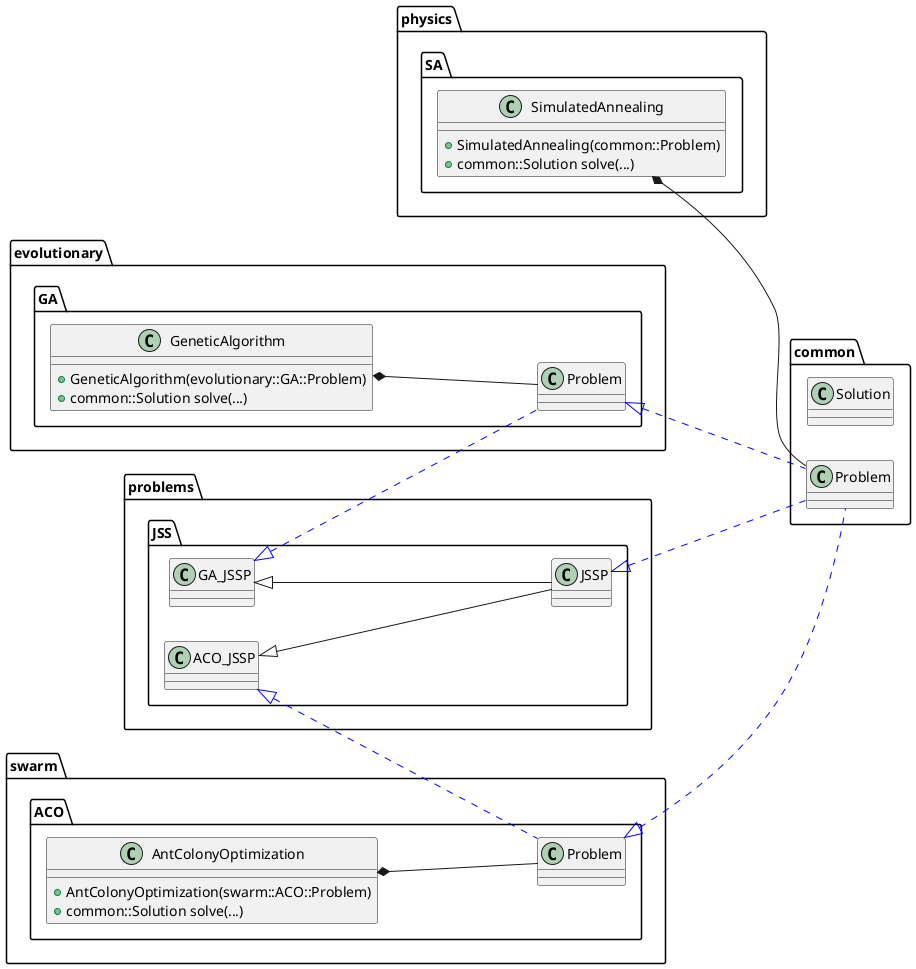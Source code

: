 @startuml ClassHierarchyCpp
left to right direction
set separator ::

class common::Solution {
}

class common::Problem {
}

class physics::SA::SimulatedAnnealing {
+ SimulatedAnnealing(common::Problem)
+ common::Solution solve(...)
}
physics::SA::SimulatedAnnealing *-- common::Problem


class evolutionary::GA::GeneticAlgorithm {
+ GeneticAlgorithm(evolutionary::GA::Problem)
+ common::Solution solve(...)
}
evolutionary::GA::GeneticAlgorithm *-- evolutionary::GA::Problem

class evolutionary::GA::Problem {
}
evolutionary::GA::Problem <|-[#blue,dashed]- common::Problem


class swarm::ACO::Problem {
}
swarm::ACO::Problem <|-[#blue,dashed]- common::Problem

class swarm::ACO::AntColonyOptimization {
+ AntColonyOptimization(swarm::ACO::Problem)
+ common::Solution solve(...)
}
swarm::ACO::AntColonyOptimization *-- swarm::ACO::Problem

class problems::JSS::JSSP {
}
problems::JSS::JSSP <|-[#blue,dashed]- common::Problem

class problems::JSS::GA_JSSP {
}
problems::JSS::GA_JSSP <|-[#blue,dashed]- evolutionary::GA::Problem
problems::JSS::GA_JSSP <|-- problems::JSS::JSSP

class problems::JSS::ACO_JSSP {
}
problems::JSS::ACO_JSSP <|-[#blue,dashed]- swarm::ACO::Problem
problems::JSS::ACO_JSSP <|-- problems::JSS::JSSP

@enduml
